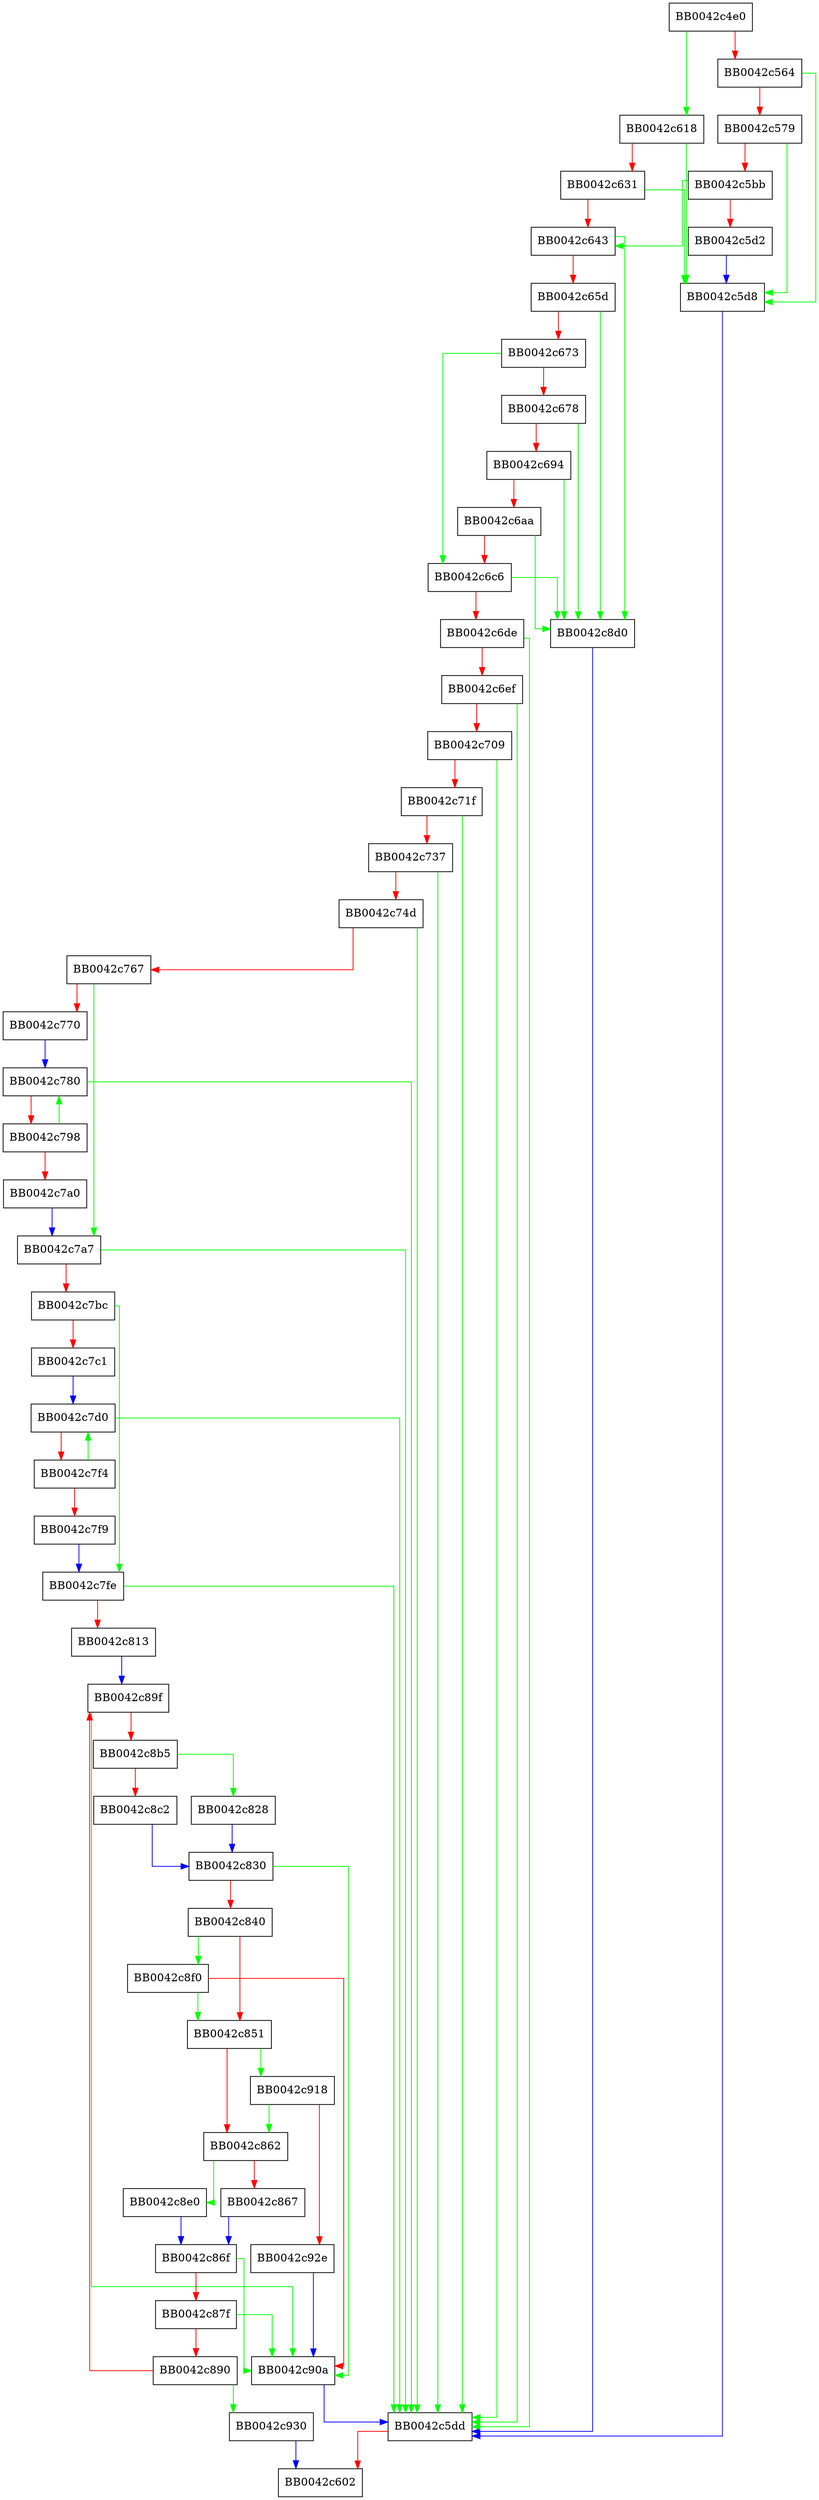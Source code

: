 digraph md5crypt {
  node [shape="box"];
  graph [splines=ortho];
  BB0042c4e0 -> BB0042c618 [color="green"];
  BB0042c4e0 -> BB0042c564 [color="red"];
  BB0042c564 -> BB0042c5d8 [color="green"];
  BB0042c564 -> BB0042c579 [color="red"];
  BB0042c579 -> BB0042c5d8 [color="green"];
  BB0042c579 -> BB0042c5bb [color="red"];
  BB0042c5bb -> BB0042c643 [color="green"];
  BB0042c5bb -> BB0042c5d2 [color="red"];
  BB0042c5d2 -> BB0042c5d8 [color="blue"];
  BB0042c5d8 -> BB0042c5dd [color="blue"];
  BB0042c5dd -> BB0042c602 [color="red"];
  BB0042c618 -> BB0042c5d8 [color="green"];
  BB0042c618 -> BB0042c631 [color="red"];
  BB0042c631 -> BB0042c5d8 [color="green"];
  BB0042c631 -> BB0042c643 [color="red"];
  BB0042c643 -> BB0042c8d0 [color="green"];
  BB0042c643 -> BB0042c65d [color="red"];
  BB0042c65d -> BB0042c8d0 [color="green"];
  BB0042c65d -> BB0042c673 [color="red"];
  BB0042c673 -> BB0042c6c6 [color="green"];
  BB0042c673 -> BB0042c678 [color="red"];
  BB0042c678 -> BB0042c8d0 [color="green"];
  BB0042c678 -> BB0042c694 [color="red"];
  BB0042c694 -> BB0042c8d0 [color="green"];
  BB0042c694 -> BB0042c6aa [color="red"];
  BB0042c6aa -> BB0042c8d0 [color="green"];
  BB0042c6aa -> BB0042c6c6 [color="red"];
  BB0042c6c6 -> BB0042c8d0 [color="green"];
  BB0042c6c6 -> BB0042c6de [color="red"];
  BB0042c6de -> BB0042c5dd [color="green"];
  BB0042c6de -> BB0042c6ef [color="red"];
  BB0042c6ef -> BB0042c5dd [color="green"];
  BB0042c6ef -> BB0042c709 [color="red"];
  BB0042c709 -> BB0042c5dd [color="green"];
  BB0042c709 -> BB0042c71f [color="red"];
  BB0042c71f -> BB0042c5dd [color="green"];
  BB0042c71f -> BB0042c737 [color="red"];
  BB0042c737 -> BB0042c5dd [color="green"];
  BB0042c737 -> BB0042c74d [color="red"];
  BB0042c74d -> BB0042c5dd [color="green"];
  BB0042c74d -> BB0042c767 [color="red"];
  BB0042c767 -> BB0042c7a7 [color="green"];
  BB0042c767 -> BB0042c770 [color="red"];
  BB0042c770 -> BB0042c780 [color="blue"];
  BB0042c780 -> BB0042c5dd [color="green"];
  BB0042c780 -> BB0042c798 [color="red"];
  BB0042c798 -> BB0042c780 [color="green"];
  BB0042c798 -> BB0042c7a0 [color="red"];
  BB0042c7a0 -> BB0042c7a7 [color="blue"];
  BB0042c7a7 -> BB0042c5dd [color="green"];
  BB0042c7a7 -> BB0042c7bc [color="red"];
  BB0042c7bc -> BB0042c7fe [color="green"];
  BB0042c7bc -> BB0042c7c1 [color="red"];
  BB0042c7c1 -> BB0042c7d0 [color="blue"];
  BB0042c7d0 -> BB0042c5dd [color="green"];
  BB0042c7d0 -> BB0042c7f4 [color="red"];
  BB0042c7f4 -> BB0042c7d0 [color="green"];
  BB0042c7f4 -> BB0042c7f9 [color="red"];
  BB0042c7f9 -> BB0042c7fe [color="blue"];
  BB0042c7fe -> BB0042c5dd [color="green"];
  BB0042c7fe -> BB0042c813 [color="red"];
  BB0042c813 -> BB0042c89f [color="blue"];
  BB0042c828 -> BB0042c830 [color="blue"];
  BB0042c830 -> BB0042c90a [color="green"];
  BB0042c830 -> BB0042c840 [color="red"];
  BB0042c840 -> BB0042c8f0 [color="green"];
  BB0042c840 -> BB0042c851 [color="red"];
  BB0042c851 -> BB0042c918 [color="green"];
  BB0042c851 -> BB0042c862 [color="red"];
  BB0042c862 -> BB0042c8e0 [color="green"];
  BB0042c862 -> BB0042c867 [color="red"];
  BB0042c867 -> BB0042c86f [color="blue"];
  BB0042c86f -> BB0042c90a [color="green"];
  BB0042c86f -> BB0042c87f [color="red"];
  BB0042c87f -> BB0042c90a [color="green"];
  BB0042c87f -> BB0042c890 [color="red"];
  BB0042c890 -> BB0042c930 [color="green"];
  BB0042c890 -> BB0042c89f [color="red"];
  BB0042c89f -> BB0042c90a [color="green"];
  BB0042c89f -> BB0042c8b5 [color="red"];
  BB0042c8b5 -> BB0042c828 [color="green"];
  BB0042c8b5 -> BB0042c8c2 [color="red"];
  BB0042c8c2 -> BB0042c830 [color="blue"];
  BB0042c8d0 -> BB0042c5dd [color="blue"];
  BB0042c8e0 -> BB0042c86f [color="blue"];
  BB0042c8f0 -> BB0042c851 [color="green"];
  BB0042c8f0 -> BB0042c90a [color="red"];
  BB0042c90a -> BB0042c5dd [color="blue"];
  BB0042c918 -> BB0042c862 [color="green"];
  BB0042c918 -> BB0042c92e [color="red"];
  BB0042c92e -> BB0042c90a [color="blue"];
  BB0042c930 -> BB0042c602 [color="blue"];
}